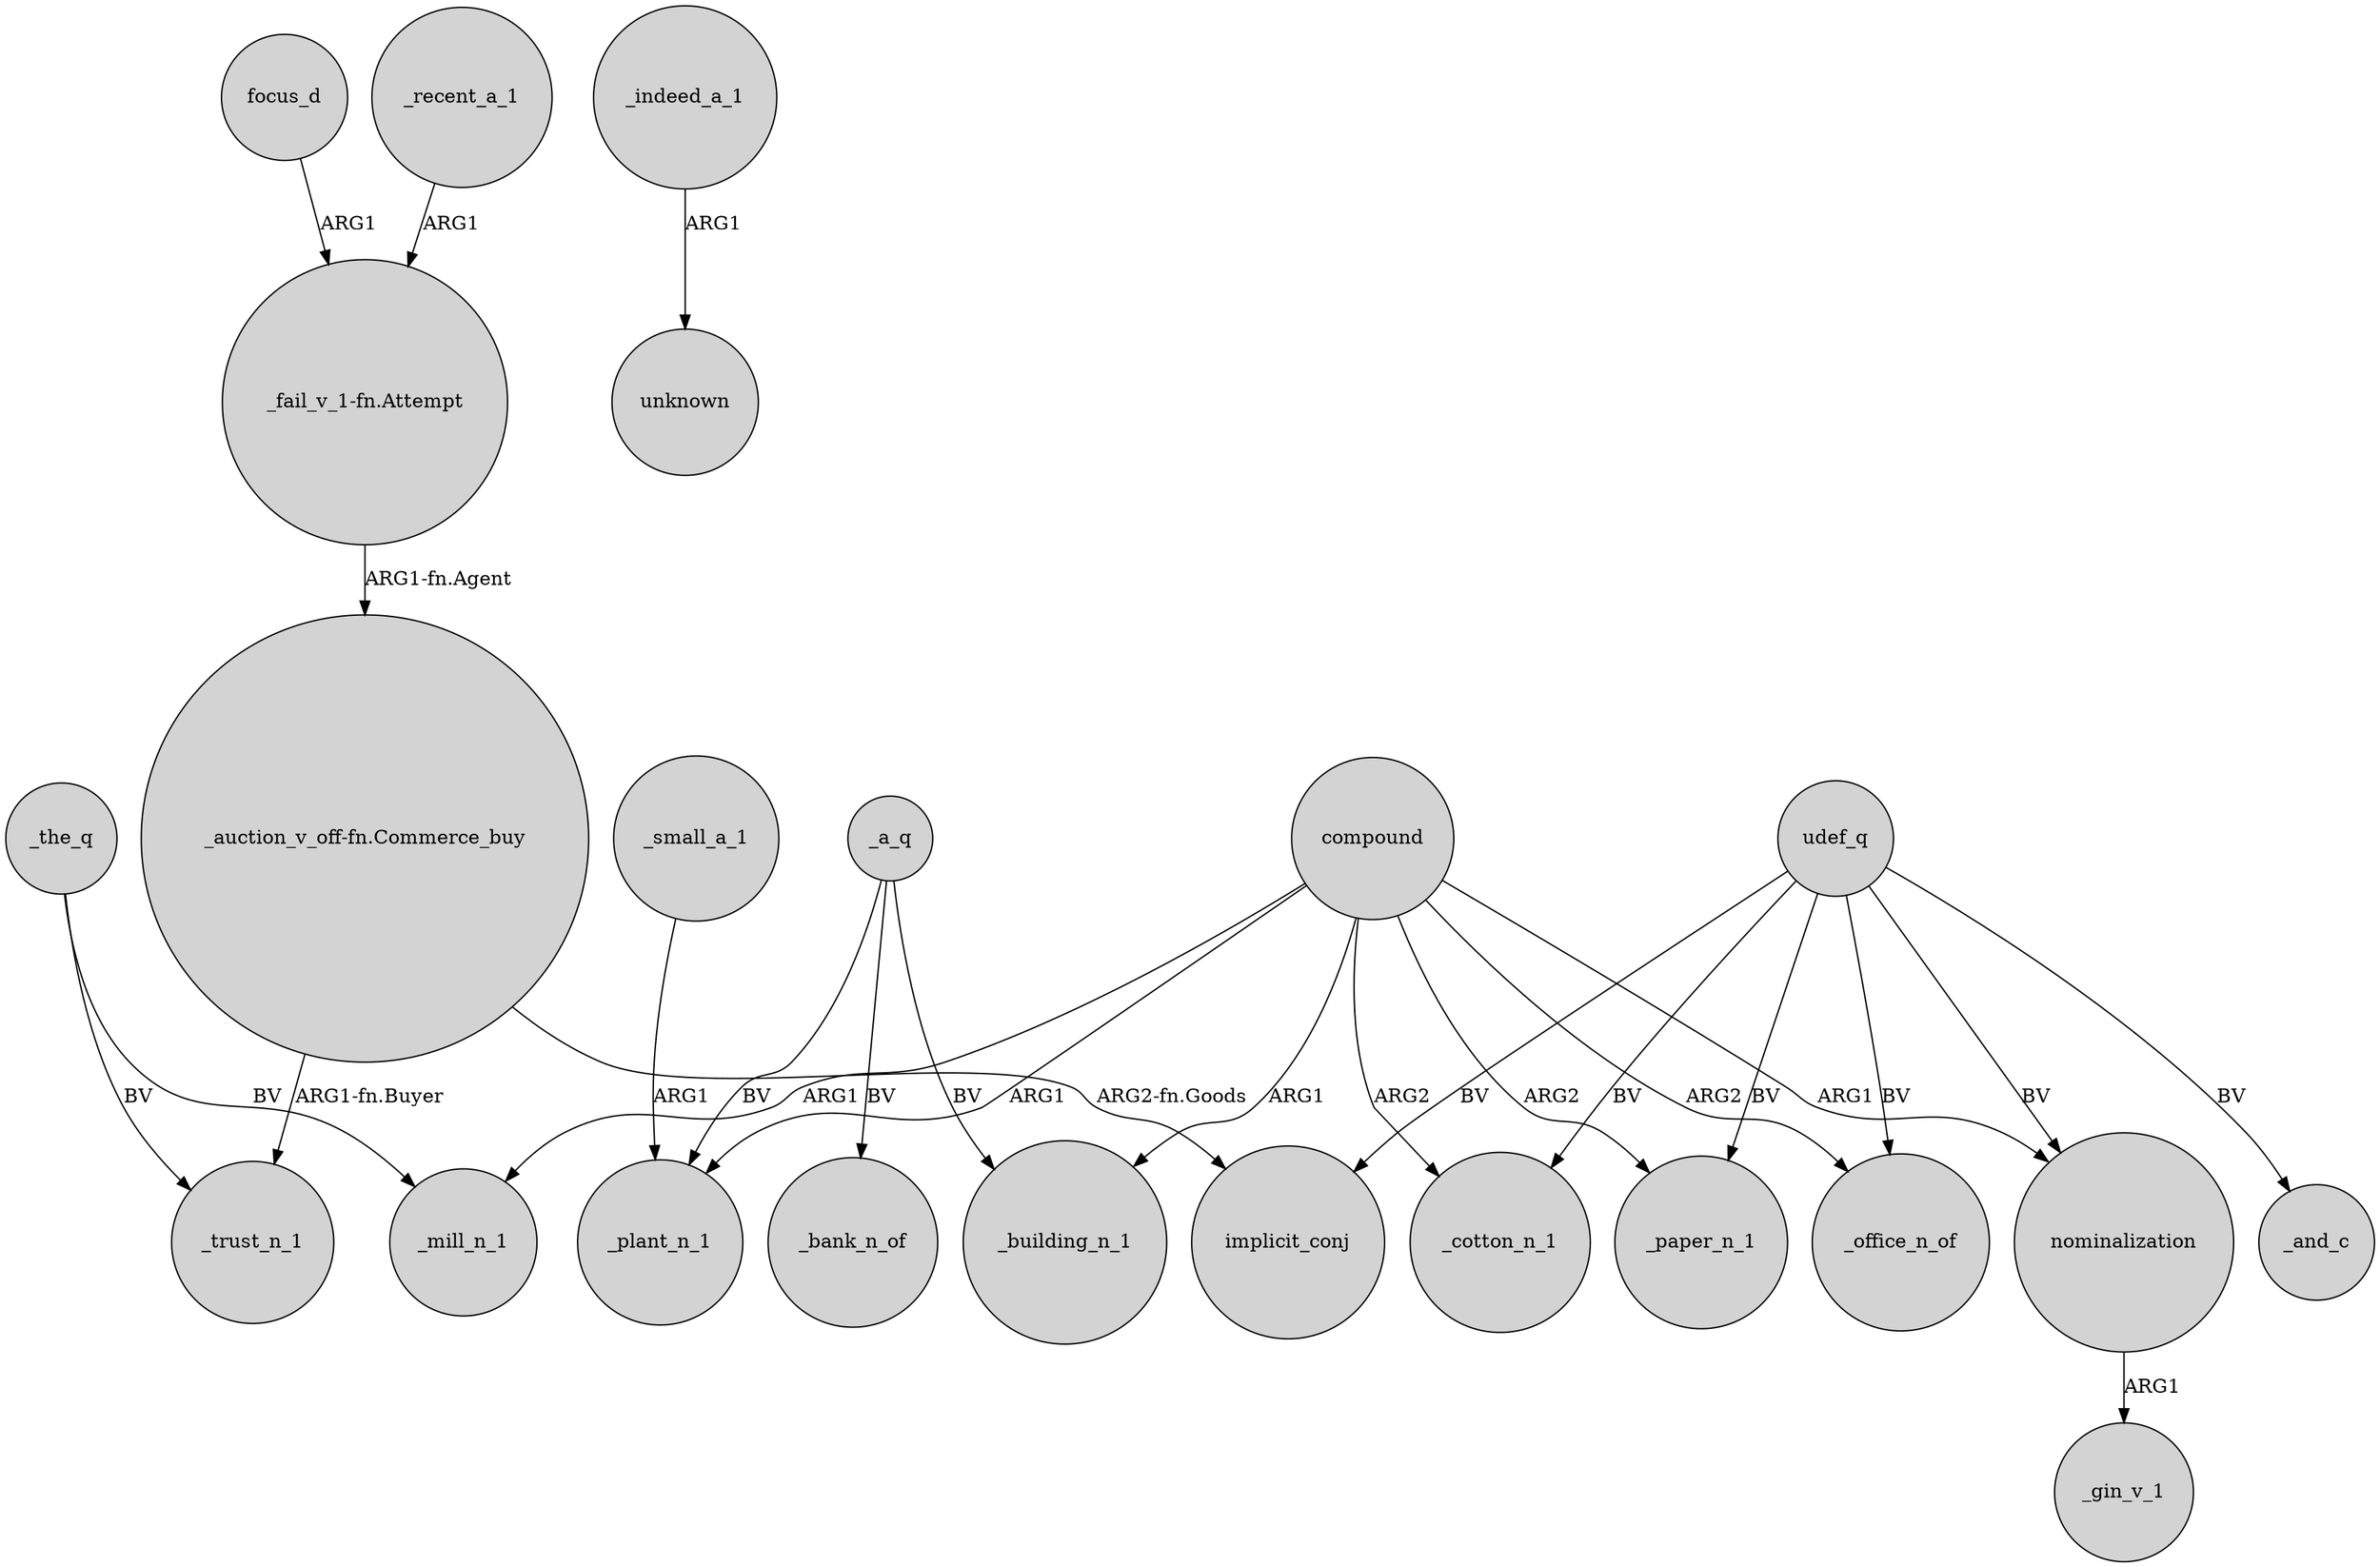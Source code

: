 digraph {
	node [shape=circle style=filled]
	"_auction_v_off-fn.Commerce_buy" -> _trust_n_1 [label="ARG1-fn.Buyer"]
	_the_q -> _mill_n_1 [label=BV]
	"_fail_v_1-fn.Attempt" -> "_auction_v_off-fn.Commerce_buy" [label="ARG1-fn.Agent"]
	_small_a_1 -> _plant_n_1 [label=ARG1]
	focus_d -> "_fail_v_1-fn.Attempt" [label=ARG1]
	udef_q -> _paper_n_1 [label=BV]
	compound -> _paper_n_1 [label=ARG2]
	_a_q -> _plant_n_1 [label=BV]
	"_auction_v_off-fn.Commerce_buy" -> implicit_conj [label="ARG2-fn.Goods"]
	udef_q -> nominalization [label=BV]
	compound -> _cotton_n_1 [label=ARG2]
	udef_q -> _and_c [label=BV]
	compound -> _building_n_1 [label=ARG1]
	compound -> nominalization [label=ARG1]
	_the_q -> _trust_n_1 [label=BV]
	compound -> _mill_n_1 [label=ARG1]
	_a_q -> _bank_n_of [label=BV]
	_indeed_a_1 -> unknown [label=ARG1]
	udef_q -> _cotton_n_1 [label=BV]
	_recent_a_1 -> "_fail_v_1-fn.Attempt" [label=ARG1]
	udef_q -> _office_n_of [label=BV]
	_a_q -> _building_n_1 [label=BV]
	compound -> _office_n_of [label=ARG2]
	compound -> _plant_n_1 [label=ARG1]
	nominalization -> _gin_v_1 [label=ARG1]
	udef_q -> implicit_conj [label=BV]
}
